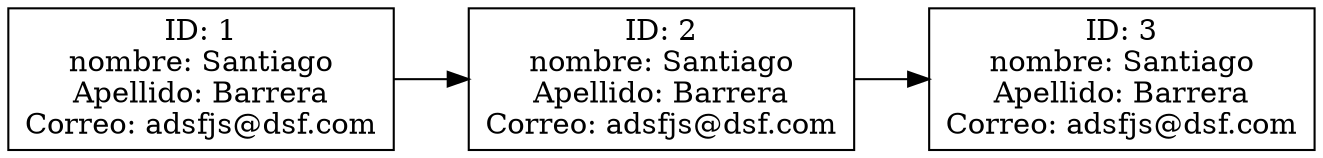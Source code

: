 digraph G {
node [shape=box];
rankdir=LR;
C1 [label="ID: 1\nnombre: Santiago\nApellido: Barrera\nCorreo: adsfjs@dsf.com"];
C2 [label="ID: 2\nnombre: Santiago\nApellido: Barrera\nCorreo: adsfjs@dsf.com"];
C1 -> C2;
C3 [label="ID: 3\nnombre: Santiago\nApellido: Barrera\nCorreo: adsfjs@dsf.com"];
C2 -> C3;
}